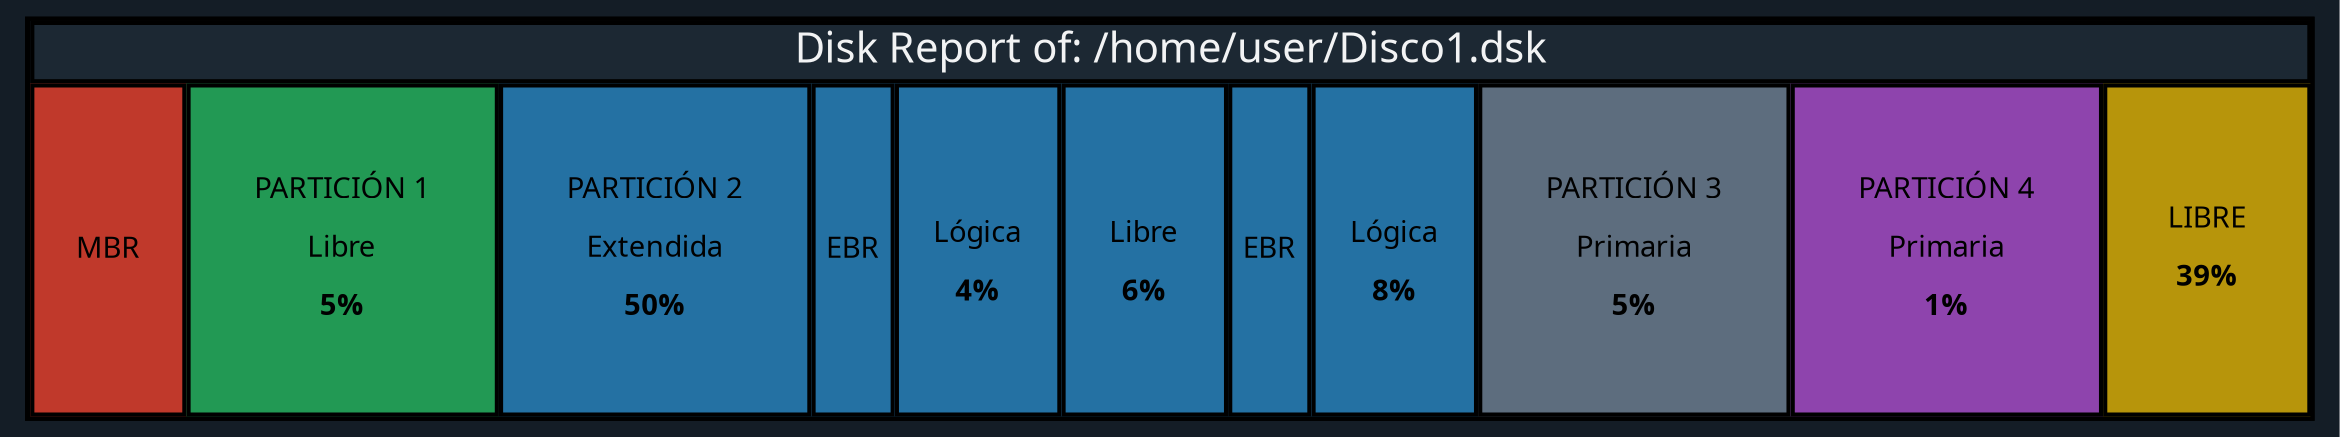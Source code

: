 digraph G {
graph[bgcolor="#141D26" margin=0]
rankdir="TB";
node [shape=plaintext fontname= "Ubuntu" fontsize="14"];
edge [style="invis"];

"Disk report" [ label = <<TABLE CELLBORDER="2" BGCOLOR="BLACK" BORDER="2" COLOR="BLACK"  CELLSPACING="0">

<TR><TD BGCOLOR="#1c2833" COLSPAN="100"><FONT POINT-SIZE="20" COLOR="#f2f3f4">Disk Report of: /home/user/Disco1.dsk</FONT></TD></TR><TR>

<TD HEIGHT="150" WIDTH="75" BGCOLOR="#c0392b">MBR</TD>

<TD HEIGHT="160" WIDTH="150" BGCOLOR="#229954">PARTICIÓN 1<br/><br/>Libre<br/><br/><b>5%</b><br/></TD>

<TD HEIGHT="160" WIDTH="150" BGCOLOR="#2471a3">PARTICIÓN 2<br/><br/>Extendida<br/><br/><b>50%</b><br/></TD>

<TD HEIGHT="160" WIDTH="40" BGCOLOR="#2471a3">EBR</TD><TD HEIGHT="160" WIDTH="80" BGCOLOR="#2471a3"><br/>Lógica<br/><br/><b>4%</b><br/></TD>

<TD HEIGHT="160" WIDTH="80" BGCOLOR="#2471a3"><br/>Libre<br/><br/><b>6%</b><br/></TD>

<TD HEIGHT="160" WIDTH="40" BGCOLOR="#2471a3">EBR</TD><TD HEIGHT="160" WIDTH="80" BGCOLOR="#2471a3"><br/>Lógica<br/><br/><b>8%</b><br/></TD>

<TD HEIGHT="160" WIDTH="150" BGCOLOR="#5d6d7e">PARTICIÓN 3<br/><br/>Primaria<br/><br/><b>5%</b><br/></TD>

<TD HEIGHT="160" WIDTH="150" BGCOLOR="#8e44ad">PARTICIÓN 4<br/><br/>Primaria<br/><br/><b>1%</b><br/></TD>

<TD HEIGHT="160" WIDTH="100" BGCOLOR="#b7950b">LIBRE<br/><br/><b>39%</b><br/></TD>


</TR>

</TABLE>>];
}